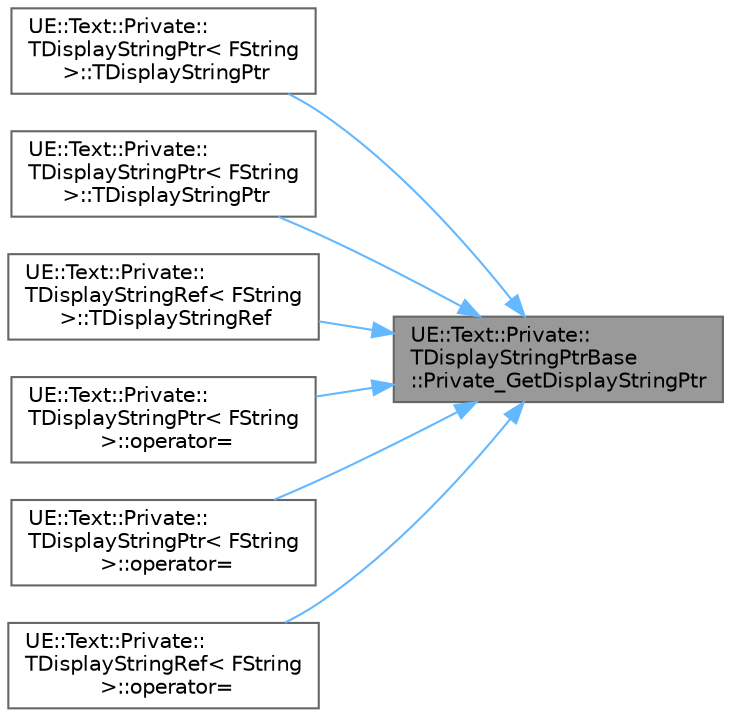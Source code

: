 digraph "UE::Text::Private::TDisplayStringPtrBase::Private_GetDisplayStringPtr"
{
 // INTERACTIVE_SVG=YES
 // LATEX_PDF_SIZE
  bgcolor="transparent";
  edge [fontname=Helvetica,fontsize=10,labelfontname=Helvetica,labelfontsize=10];
  node [fontname=Helvetica,fontsize=10,shape=box,height=0.2,width=0.4];
  rankdir="RL";
  Node1 [id="Node000001",label="UE::Text::Private::\lTDisplayStringPtrBase\l::Private_GetDisplayStringPtr",height=0.2,width=0.4,color="gray40", fillcolor="grey60", style="filled", fontcolor="black",tooltip=" "];
  Node1 -> Node2 [id="edge1_Node000001_Node000002",dir="back",color="steelblue1",style="solid",tooltip=" "];
  Node2 [id="Node000002",label="UE::Text::Private::\lTDisplayStringPtr\< FString\l \>::TDisplayStringPtr",height=0.2,width=0.4,color="grey40", fillcolor="white", style="filled",URL="$d4/d3c/classUE_1_1Text_1_1Private_1_1TDisplayStringPtr.html#ac5974b1d08dc088582b12e4f8fb9e23d",tooltip=" "];
  Node1 -> Node3 [id="edge2_Node000001_Node000003",dir="back",color="steelblue1",style="solid",tooltip=" "];
  Node3 [id="Node000003",label="UE::Text::Private::\lTDisplayStringPtr\< FString\l \>::TDisplayStringPtr",height=0.2,width=0.4,color="grey40", fillcolor="white", style="filled",URL="$d4/d3c/classUE_1_1Text_1_1Private_1_1TDisplayStringPtr.html#a4e04cb4a4e7fe2d5c247f98f940a3c60",tooltip=" "];
  Node1 -> Node4 [id="edge3_Node000001_Node000004",dir="back",color="steelblue1",style="solid",tooltip=" "];
  Node4 [id="Node000004",label="UE::Text::Private::\lTDisplayStringRef\< FString\l \>::TDisplayStringRef",height=0.2,width=0.4,color="grey40", fillcolor="white", style="filled",URL="$d7/de7/classUE_1_1Text_1_1Private_1_1TDisplayStringRef.html#a6ab319bf47489a435842bdab7241f614",tooltip=" "];
  Node1 -> Node5 [id="edge4_Node000001_Node000005",dir="back",color="steelblue1",style="solid",tooltip=" "];
  Node5 [id="Node000005",label="UE::Text::Private::\lTDisplayStringPtr\< FString\l \>::operator=",height=0.2,width=0.4,color="grey40", fillcolor="white", style="filled",URL="$d4/d3c/classUE_1_1Text_1_1Private_1_1TDisplayStringPtr.html#adf6be4f969eb08633fc6276126820394",tooltip=" "];
  Node1 -> Node6 [id="edge5_Node000001_Node000006",dir="back",color="steelblue1",style="solid",tooltip=" "];
  Node6 [id="Node000006",label="UE::Text::Private::\lTDisplayStringPtr\< FString\l \>::operator=",height=0.2,width=0.4,color="grey40", fillcolor="white", style="filled",URL="$d4/d3c/classUE_1_1Text_1_1Private_1_1TDisplayStringPtr.html#aa0377370eb15091c9940014ce07948af",tooltip=" "];
  Node1 -> Node7 [id="edge6_Node000001_Node000007",dir="back",color="steelblue1",style="solid",tooltip=" "];
  Node7 [id="Node000007",label="UE::Text::Private::\lTDisplayStringRef\< FString\l \>::operator=",height=0.2,width=0.4,color="grey40", fillcolor="white", style="filled",URL="$d7/de7/classUE_1_1Text_1_1Private_1_1TDisplayStringRef.html#a9e78b66ef4a9d34f67c5de506c81e805",tooltip=" "];
}
